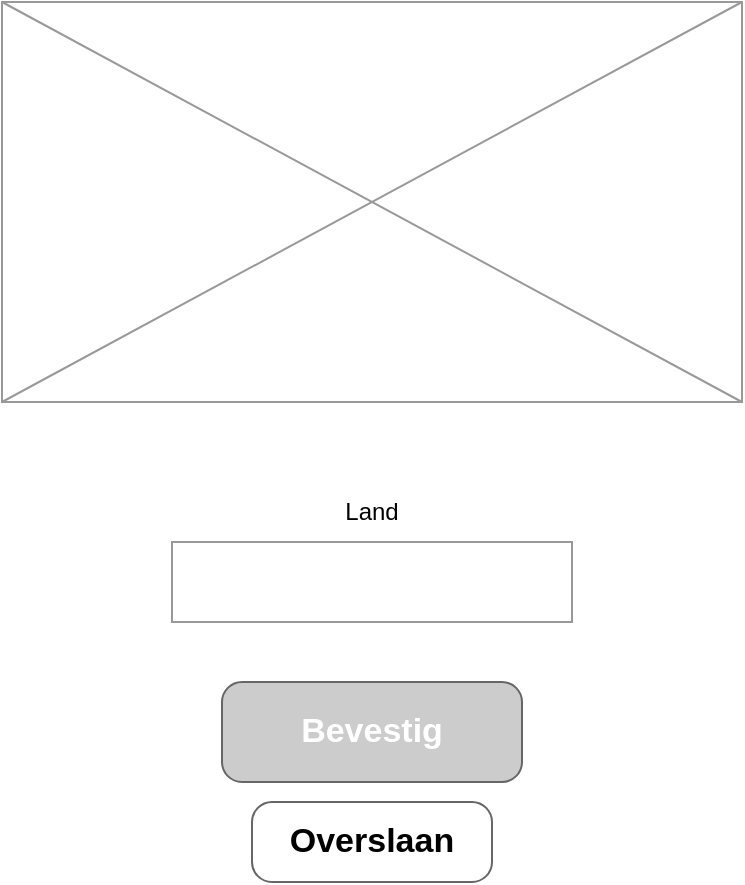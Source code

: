<mxfile version="24.7.8">
  <diagram name="Page-1" id="y1gwMwk3XRSc3kJ45X5R">
    <mxGraphModel dx="2206" dy="1360" grid="1" gridSize="10" guides="1" tooltips="1" connect="1" arrows="1" fold="1" page="1" pageScale="1" pageWidth="850" pageHeight="1100" math="0" shadow="0">
      <root>
        <mxCell id="0" />
        <mxCell id="1" parent="0" />
        <mxCell id="zDWVDdGhYQThYKmpTkUo-1" value="" style="verticalLabelPosition=bottom;shadow=0;dashed=0;align=center;html=1;verticalAlign=top;strokeWidth=1;shape=mxgraph.mockup.graphics.simpleIcon;strokeColor=#999999;" vertex="1" parent="1">
          <mxGeometry x="240" y="350" width="370" height="200" as="geometry" />
        </mxCell>
        <mxCell id="zDWVDdGhYQThYKmpTkUo-2" value="Beve&lt;span style=&quot;background-color: initial;&quot;&gt;stig&lt;/span&gt;" style="strokeWidth=1;shadow=0;dashed=0;align=center;html=1;shape=mxgraph.mockup.buttons.button;strokeColor=#666666;fontColor=#ffffff;mainText=;buttonStyle=round;fontSize=17;fontStyle=1;fillColor=#CCCCCC;whiteSpace=wrap;" vertex="1" parent="1">
          <mxGeometry x="350" y="690" width="150" height="50" as="geometry" />
        </mxCell>
        <mxCell id="zDWVDdGhYQThYKmpTkUo-3" value="&lt;font color=&quot;#000000&quot;&gt;Overslaan&lt;/font&gt;" style="strokeWidth=1;shadow=0;dashed=0;align=center;html=1;shape=mxgraph.mockup.buttons.button;strokeColor=#666666;fontColor=#ffffff;mainText=;buttonStyle=round;fontSize=17;fontStyle=1;fillColor=#FFFFFF;whiteSpace=wrap;" vertex="1" parent="1">
          <mxGeometry x="365" y="750" width="120" height="40" as="geometry" />
        </mxCell>
        <mxCell id="zDWVDdGhYQThYKmpTkUo-4" value="" style="strokeWidth=1;shadow=0;dashed=0;align=center;html=1;shape=mxgraph.mockup.forms.pwField;strokeColor=#999999;mainText=;align=left;fontColor=#666666;fontSize=17;spacingLeft=3;" vertex="1" parent="1">
          <mxGeometry x="325" y="620" width="200" height="40" as="geometry" />
        </mxCell>
        <mxCell id="zDWVDdGhYQThYKmpTkUo-5" value="Land" style="text;html=1;align=center;verticalAlign=middle;whiteSpace=wrap;rounded=0;" vertex="1" parent="1">
          <mxGeometry x="395" y="590" width="60" height="30" as="geometry" />
        </mxCell>
      </root>
    </mxGraphModel>
  </diagram>
</mxfile>
